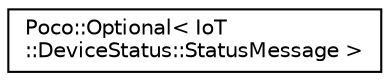 digraph "Graphical Class Hierarchy"
{
 // LATEX_PDF_SIZE
  edge [fontname="Helvetica",fontsize="10",labelfontname="Helvetica",labelfontsize="10"];
  node [fontname="Helvetica",fontsize="10",shape=record];
  rankdir="LR";
  Node0 [label="Poco::Optional\< IoT\l::DeviceStatus::StatusMessage \>",height=0.2,width=0.4,color="black", fillcolor="white", style="filled",URL="$classPoco_1_1Optional.html",tooltip=" "];
}
